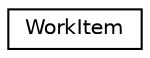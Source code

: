 digraph "Graphical Class Hierarchy"
{
  edge [fontname="Helvetica",fontsize="10",labelfontname="Helvetica",labelfontsize="10"];
  node [fontname="Helvetica",fontsize="10",shape=record];
  rankdir="LR";
  Node1 [label="WorkItem",height=0.2,width=0.4,color="black", fillcolor="white", style="filled",URL="$classWorkItem.html"];
}

